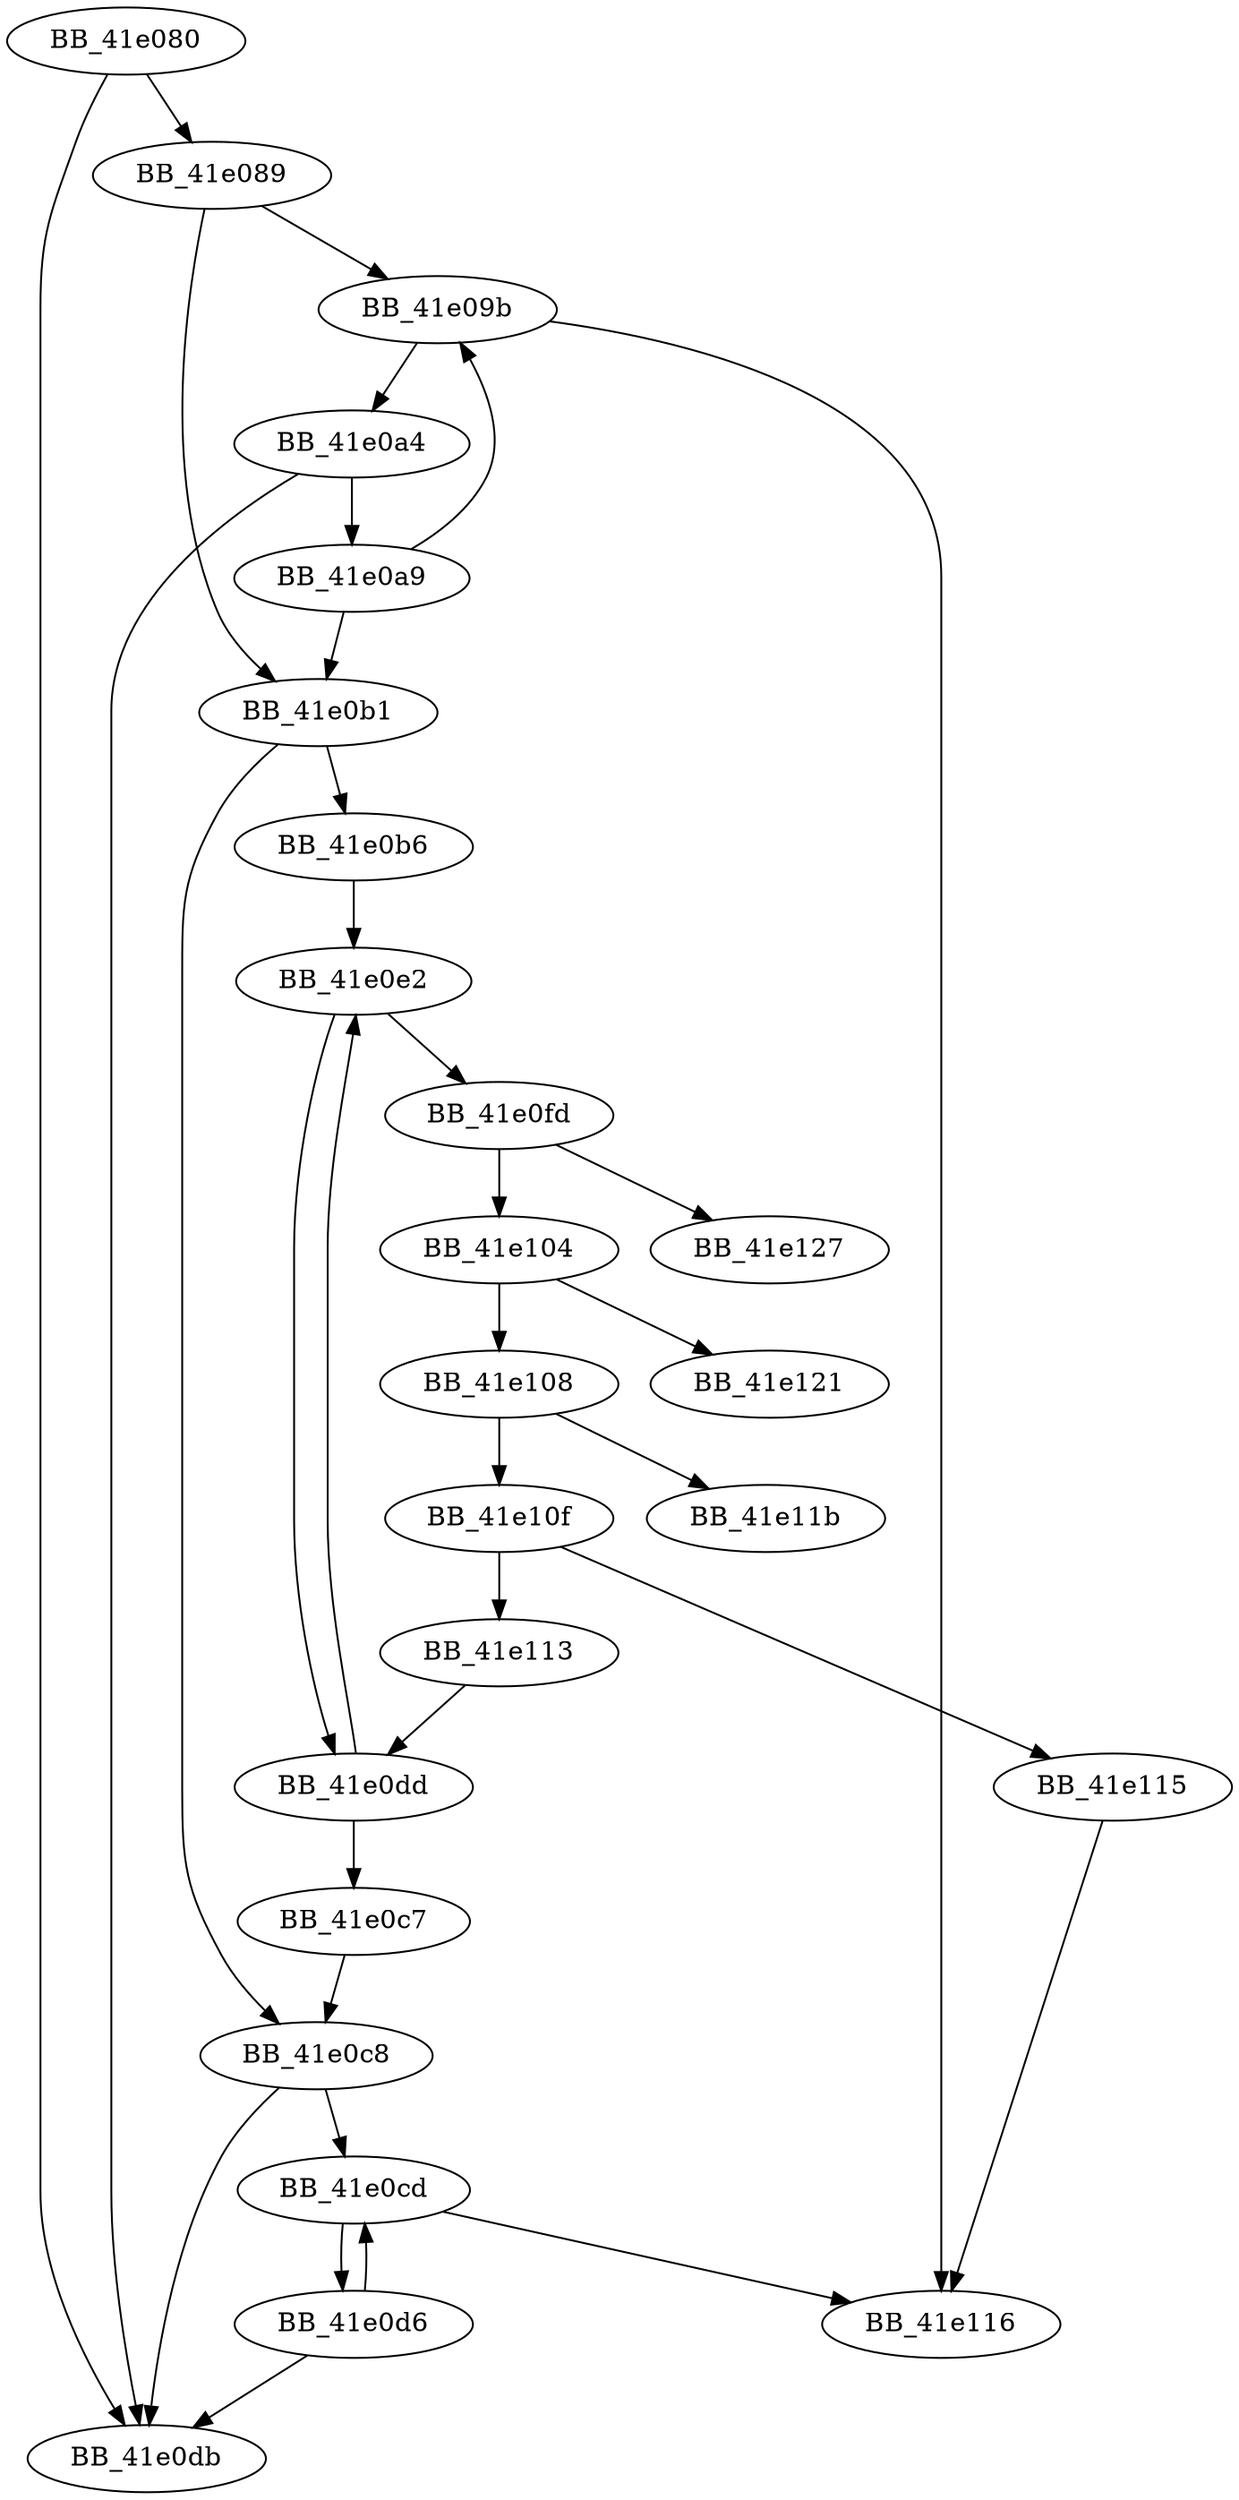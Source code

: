 DiGraph _memchr{
BB_41e080->BB_41e089
BB_41e080->BB_41e0db
BB_41e089->BB_41e09b
BB_41e089->BB_41e0b1
BB_41e09b->BB_41e0a4
BB_41e09b->BB_41e116
BB_41e0a4->BB_41e0a9
BB_41e0a4->BB_41e0db
BB_41e0a9->BB_41e09b
BB_41e0a9->BB_41e0b1
BB_41e0b1->BB_41e0b6
BB_41e0b1->BB_41e0c8
BB_41e0b6->BB_41e0e2
BB_41e0c7->BB_41e0c8
BB_41e0c8->BB_41e0cd
BB_41e0c8->BB_41e0db
BB_41e0cd->BB_41e0d6
BB_41e0cd->BB_41e116
BB_41e0d6->BB_41e0cd
BB_41e0d6->BB_41e0db
BB_41e0dd->BB_41e0c7
BB_41e0dd->BB_41e0e2
BB_41e0e2->BB_41e0dd
BB_41e0e2->BB_41e0fd
BB_41e0fd->BB_41e104
BB_41e0fd->BB_41e127
BB_41e104->BB_41e108
BB_41e104->BB_41e121
BB_41e108->BB_41e10f
BB_41e108->BB_41e11b
BB_41e10f->BB_41e113
BB_41e10f->BB_41e115
BB_41e113->BB_41e0dd
BB_41e115->BB_41e116
}
